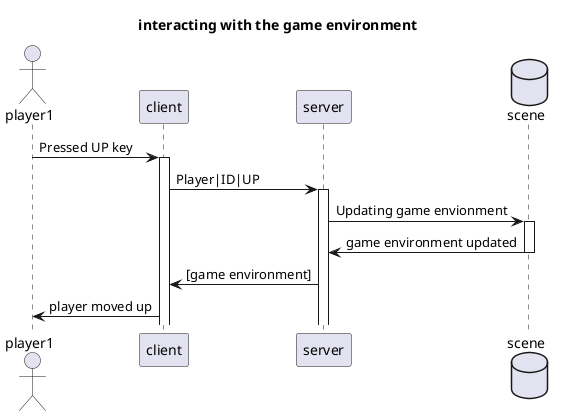 @startuml
title interacting with the game environment
actor player1 order 10
participant client order 20
participant server order 30
database scene order 40

player1 -> client ++ : Pressed UP key
client -> server ++ : Player|ID|UP
server -> scene ++ : Updating game envionment
scene -> server -- : game environment updated
server -> client : [game environment]
client -> player1 : player moved up
@enduml